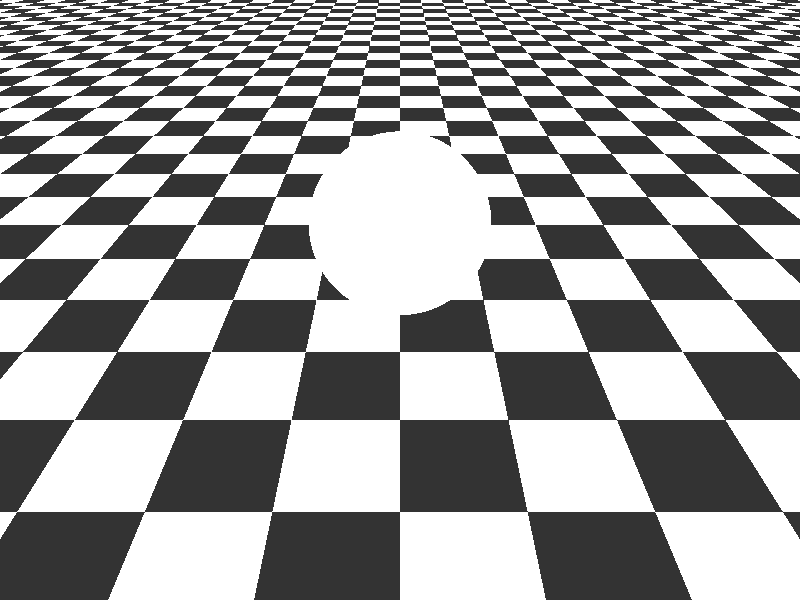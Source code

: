 // --------------------------------------------
// Escena POV-Ray simple y agradable
// --------------------------------------------

// Cámara: Ubicada ligeramente arriba y mirando hacia el centro de la escena
camera {
    location <0, 2, -3>
    look_at <0, 0, 0>
}

// Luz principal: una luz blanca, suave, arriba y a la izquierda
light_source {
    <-2, 4, -2>
    color rgb <1,1,1>
    area_light <1,0,0>, <0,0,1>, 5, 5 // Luz área para sombras suaves
    adaptive 1
    jitter
}

// Cielo con un degradado azul-clarito
sky_sphere {
    pigment {
        gradient y
        color_map {
            [0.0 color rgb <0.4,0.6,1>]   // Azul más intenso
            [1.0 color rgb <0.8,0.9,1>]   // Azul muy claro casi blanco
        }
    }
}

// Suelo con patrón ajedrezado
plane {
    y, 0
    texture {
        pigment {
            checker
            color rgb <1,1,1>      // Blanco
            color rgb <0.2,0.2,0.2> // Gris oscuro
            scale 0.5
        }
        finish {
            reflection 0.1  // Un poco de reflejo para que la esfera se refleje
            diffuse 0.8
            specular 0.3
            roughness 0.005
        }
    }
}

// Esfera reflectante y especular
sphere {
    <0,0.5,0>, 0.5
    texture {
        pigment { color rgb <1,1,1> }
        finish {
            reflection 0.5   // Media reflexión, para ver el piso y el cielo reflejados
            specular 0.8     // Brillo fuerte
            roughness 0.001
        }
    }
}

